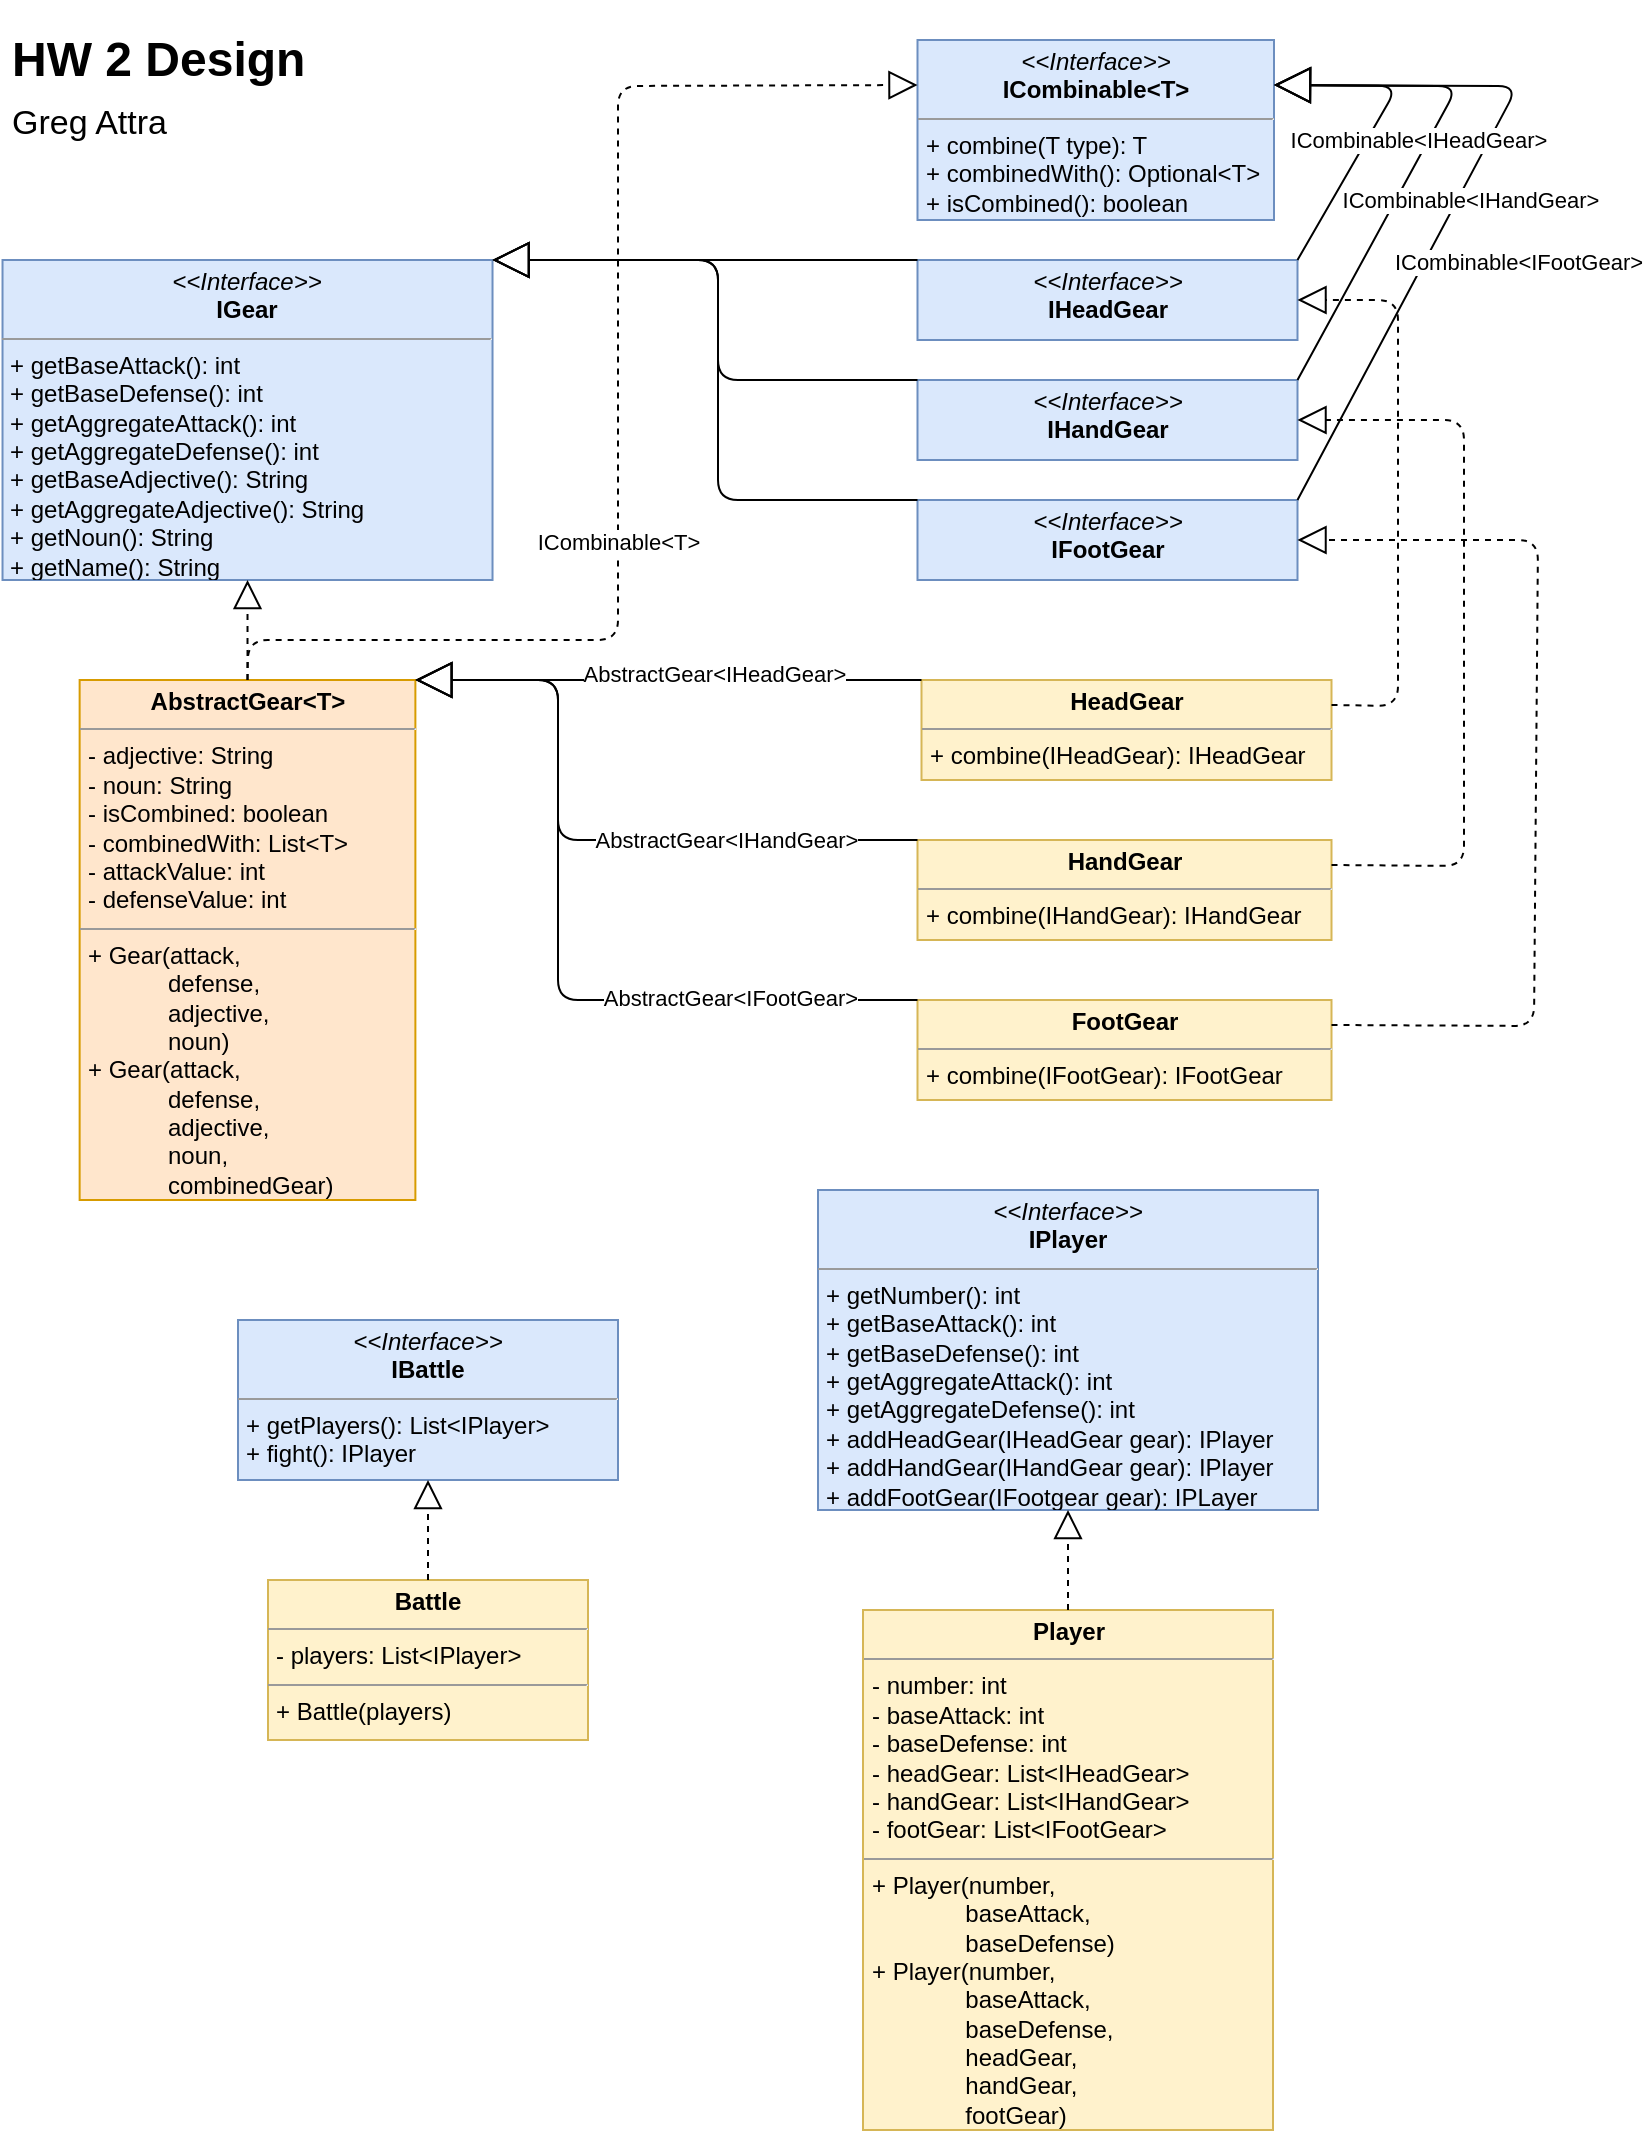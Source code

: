 <mxfile version="13.7.3" type="device"><diagram id="AR39bBr5QCJFZhN74Egm" name="Page-1"><mxGraphModel dx="1551" dy="1151" grid="1" gridSize="10" guides="1" tooltips="1" connect="1" arrows="1" fold="1" page="1" pageScale="1" pageWidth="850" pageHeight="1100" math="0" shadow="0"><root><mxCell id="0"/><mxCell id="1" parent="0"/><mxCell id="xvpzMQ3VVigsJ4-sFMGV-1" value="&lt;p style=&quot;margin: 0px ; margin-top: 4px ; text-align: center&quot;&gt;&lt;i&gt;&amp;lt;&amp;lt;Interface&amp;gt;&amp;gt;&lt;/i&gt;&lt;br&gt;&lt;b&gt;IGear&lt;/b&gt;&lt;/p&gt;&lt;hr size=&quot;1&quot;&gt;&lt;p style=&quot;margin: 0px ; margin-left: 4px&quot;&gt;&lt;/p&gt;&lt;p style=&quot;margin: 0px ; margin-left: 4px&quot;&gt;+ getBaseAttack(): int&lt;br&gt;+ getBaseDefense(): int&lt;/p&gt;&lt;p style=&quot;margin: 0px ; margin-left: 4px&quot;&gt;+ getAggregateAttack(): int&lt;/p&gt;&lt;p style=&quot;margin: 0px ; margin-left: 4px&quot;&gt;+ getAggregateDefense(): int&lt;/p&gt;&lt;p style=&quot;margin: 0px ; margin-left: 4px&quot;&gt;+ getBaseAdjective(): String&lt;/p&gt;&lt;p style=&quot;margin: 0px ; margin-left: 4px&quot;&gt;+ getAggregateAdjective(): String&lt;/p&gt;&lt;p style=&quot;margin: 0px ; margin-left: 4px&quot;&gt;+ getNoun(): String&lt;/p&gt;&lt;p style=&quot;margin: 0px ; margin-left: 4px&quot;&gt;+ getName(): String&lt;/p&gt;" style="verticalAlign=top;align=left;overflow=fill;fontSize=12;fontFamily=Helvetica;html=1;fillColor=#dae8fc;strokeColor=#6c8ebf;" parent="1" vertex="1"><mxGeometry x="22.26" y="133" width="245" height="160" as="geometry"/></mxCell><mxCell id="xvpzMQ3VVigsJ4-sFMGV-3" value="&lt;p style=&quot;margin: 0px ; margin-top: 4px ; text-align: center&quot;&gt;&lt;b&gt;AbstractGear&amp;lt;T&amp;gt;&lt;/b&gt;&lt;/p&gt;&lt;hr size=&quot;1&quot;&gt;&lt;p style=&quot;margin: 0px 0px 0px 4px&quot;&gt;&lt;span&gt;- adjective: String&lt;/span&gt;&lt;br&gt;&lt;/p&gt;&lt;p style=&quot;margin: 0px 0px 0px 4px&quot;&gt;- noun: String&lt;/p&gt;&lt;p style=&quot;margin: 0px 0px 0px 4px&quot;&gt;- isCombined: boolean&lt;/p&gt;&lt;p style=&quot;margin: 0px 0px 0px 4px&quot;&gt;- combinedWith: List&amp;lt;T&amp;gt;&lt;/p&gt;&lt;p style=&quot;margin: 0px 0px 0px 4px&quot;&gt;- attackValue: int&lt;/p&gt;&lt;p style=&quot;margin: 0px 0px 0px 4px&quot;&gt;- defenseValue: int&lt;/p&gt;&lt;hr size=&quot;1&quot;&gt;&lt;p style=&quot;margin: 0px ; margin-left: 4px&quot;&gt;+ Gear(&lt;span&gt;attack,&lt;/span&gt;&lt;/p&gt;&lt;p style=&quot;margin: 0px ; margin-left: 4px&quot;&gt;&amp;nbsp; &amp;nbsp; &amp;nbsp; &amp;nbsp; &amp;nbsp; &amp;nbsp; defense,&lt;/p&gt;&lt;p style=&quot;margin: 0px ; margin-left: 4px&quot;&gt;&amp;nbsp; &amp;nbsp; &amp;nbsp; &amp;nbsp; &amp;nbsp; &amp;nbsp; adjective,&lt;/p&gt;&lt;p style=&quot;margin: 0px ; margin-left: 4px&quot;&gt;&amp;nbsp; &amp;nbsp; &amp;nbsp; &amp;nbsp; &amp;nbsp; &amp;nbsp; noun)&lt;br&gt;&lt;/p&gt;&lt;p style=&quot;margin: 0px 0px 0px 4px&quot;&gt;+ Gear(&lt;span&gt;attack,&lt;/span&gt;&lt;/p&gt;&lt;p style=&quot;margin: 0px 0px 0px 4px&quot;&gt;&amp;nbsp; &amp;nbsp; &amp;nbsp; &amp;nbsp; &amp;nbsp; &amp;nbsp; defense,&lt;/p&gt;&lt;p style=&quot;margin: 0px 0px 0px 4px&quot;&gt;&amp;nbsp; &amp;nbsp; &amp;nbsp; &amp;nbsp; &amp;nbsp; &amp;nbsp; adjective,&lt;/p&gt;&lt;p style=&quot;margin: 0px 0px 0px 4px&quot;&gt;&amp;nbsp; &amp;nbsp; &amp;nbsp; &amp;nbsp; &amp;nbsp; &amp;nbsp; noun,&lt;/p&gt;&lt;p style=&quot;margin: 0px ; margin-left: 4px&quot;&gt;&amp;nbsp; &amp;nbsp; &amp;nbsp; &amp;nbsp; &amp;nbsp; &amp;nbsp; combinedGear)&lt;/p&gt;" style="verticalAlign=top;align=left;overflow=fill;fontSize=12;fontFamily=Helvetica;html=1;fillColor=#ffe6cc;strokeColor=#d79b00;" parent="1" vertex="1"><mxGeometry x="60.82" y="343" width="167.87" height="260" as="geometry"/></mxCell><mxCell id="xvpzMQ3VVigsJ4-sFMGV-4" value="" style="endArrow=block;dashed=1;endFill=0;endSize=12;html=1;entryX=0.5;entryY=1;entryDx=0;entryDy=0;exitX=0.5;exitY=0;exitDx=0;exitDy=0;" parent="1" source="xvpzMQ3VVigsJ4-sFMGV-3" target="xvpzMQ3VVigsJ4-sFMGV-1" edge="1"><mxGeometry width="160" relative="1" as="geometry"><mxPoint x="109.75" y="293" as="sourcePoint"/><mxPoint x="269.75" y="293" as="targetPoint"/></mxGeometry></mxCell><mxCell id="xvpzMQ3VVigsJ4-sFMGV-5" value="&lt;p style=&quot;margin: 0px ; margin-top: 4px ; text-align: center&quot;&gt;&lt;i&gt;&amp;lt;&amp;lt;Interface&amp;gt;&amp;gt;&lt;/i&gt;&lt;br&gt;&lt;b&gt;IPlayer&lt;/b&gt;&lt;/p&gt;&lt;hr size=&quot;1&quot;&gt;&lt;p style=&quot;margin: 0px ; margin-left: 4px&quot;&gt;+ getNumber(): int&lt;/p&gt;&lt;p style=&quot;margin: 0px ; margin-left: 4px&quot;&gt;+ getBaseAttack(): int&lt;/p&gt;&lt;p style=&quot;margin: 0px ; margin-left: 4px&quot;&gt;+ getBaseDefense(): int&lt;/p&gt;&lt;p style=&quot;margin: 0px ; margin-left: 4px&quot;&gt;+ getAggregateAttack(): int&lt;br&gt;&lt;/p&gt;&lt;p style=&quot;margin: 0px ; margin-left: 4px&quot;&gt;+ getAggregateDefense(): int&lt;/p&gt;&lt;p style=&quot;margin: 0px ; margin-left: 4px&quot;&gt;+ addHeadGear(IHeadGear gear): IPlayer&lt;/p&gt;&lt;p style=&quot;margin: 0px ; margin-left: 4px&quot;&gt;+ addHandGear(IHandGear gear): IPlayer&lt;/p&gt;&lt;p style=&quot;margin: 0px ; margin-left: 4px&quot;&gt;+ addFootGear(IFootgear gear): IPLayer&lt;/p&gt;" style="verticalAlign=top;align=left;overflow=fill;fontSize=12;fontFamily=Helvetica;html=1;fillColor=#dae8fc;strokeColor=#6c8ebf;" parent="1" vertex="1"><mxGeometry x="430" y="598" width="250" height="160" as="geometry"/></mxCell><mxCell id="xvpzMQ3VVigsJ4-sFMGV-6" value="&lt;p style=&quot;margin: 0px ; margin-top: 4px ; text-align: center&quot;&gt;&lt;b&gt;Player&lt;/b&gt;&lt;/p&gt;&lt;hr size=&quot;1&quot;&gt;&lt;p style=&quot;margin: 0px ; margin-left: 4px&quot;&gt;- number: int&lt;/p&gt;&lt;p style=&quot;margin: 0px ; margin-left: 4px&quot;&gt;- baseAttack: int&lt;/p&gt;&lt;p style=&quot;margin: 0px ; margin-left: 4px&quot;&gt;- baseDefense: int&lt;/p&gt;&lt;p style=&quot;margin: 0px ; margin-left: 4px&quot;&gt;- headGear: List&amp;lt;IHeadGear&amp;gt;&lt;br&gt;- handGear: List&amp;lt;IHandGear&amp;gt;&lt;/p&gt;&lt;p style=&quot;margin: 0px ; margin-left: 4px&quot;&gt;- footGear: List&amp;lt;IFootGear&amp;gt;&lt;/p&gt;&lt;hr size=&quot;1&quot;&gt;&lt;p style=&quot;margin: 0px ; margin-left: 4px&quot;&gt;+ Player(number,&lt;/p&gt;&lt;p style=&quot;margin: 0px ; margin-left: 4px&quot;&gt;&amp;nbsp; &amp;nbsp; &amp;nbsp; &amp;nbsp; &amp;nbsp; &amp;nbsp; &amp;nbsp; baseAttack,&lt;/p&gt;&lt;p style=&quot;margin: 0px ; margin-left: 4px&quot;&gt;&amp;nbsp; &amp;nbsp; &amp;nbsp; &amp;nbsp; &amp;nbsp; &amp;nbsp; &amp;nbsp; baseDefense)&lt;/p&gt;&lt;p style=&quot;margin: 0px ; margin-left: 4px&quot;&gt;+ Player(number,&lt;/p&gt;&lt;p style=&quot;margin: 0px ; margin-left: 4px&quot;&gt;&amp;nbsp; &amp;nbsp; &amp;nbsp; &amp;nbsp; &amp;nbsp; &amp;nbsp; &amp;nbsp; baseAttack,&lt;/p&gt;&lt;p style=&quot;margin: 0px ; margin-left: 4px&quot;&gt;&amp;nbsp; &amp;nbsp; &amp;nbsp; &amp;nbsp; &amp;nbsp; &amp;nbsp; &amp;nbsp; baseDefense,&lt;/p&gt;&lt;p style=&quot;margin: 0px ; margin-left: 4px&quot;&gt;&amp;nbsp; &amp;nbsp; &amp;nbsp; &amp;nbsp; &amp;nbsp; &amp;nbsp; &amp;nbsp; headGear,&lt;/p&gt;&lt;p style=&quot;margin: 0px ; margin-left: 4px&quot;&gt;&amp;nbsp; &amp;nbsp; &amp;nbsp; &amp;nbsp; &amp;nbsp; &amp;nbsp; &amp;nbsp; handGear,&lt;/p&gt;&lt;p style=&quot;margin: 0px ; margin-left: 4px&quot;&gt;&amp;nbsp; &amp;nbsp; &amp;nbsp; &amp;nbsp; &amp;nbsp; &amp;nbsp; &amp;nbsp; footGear)&lt;/p&gt;" style="verticalAlign=top;align=left;overflow=fill;fontSize=12;fontFamily=Helvetica;html=1;fillColor=#fff2cc;strokeColor=#d6b656;" parent="1" vertex="1"><mxGeometry x="452.5" y="808" width="205" height="260" as="geometry"/></mxCell><mxCell id="xvpzMQ3VVigsJ4-sFMGV-8" value="" style="endArrow=block;dashed=1;endFill=0;endSize=12;html=1;exitX=0.5;exitY=0;exitDx=0;exitDy=0;entryX=0.5;entryY=1;entryDx=0;entryDy=0;" parent="1" source="xvpzMQ3VVigsJ4-sFMGV-6" target="xvpzMQ3VVigsJ4-sFMGV-5" edge="1"><mxGeometry width="160" relative="1" as="geometry"><mxPoint x="926.75" y="213" as="sourcePoint"/><mxPoint x="1086.75" y="213" as="targetPoint"/></mxGeometry></mxCell><mxCell id="xvpzMQ3VVigsJ4-sFMGV-9" value="&lt;p style=&quot;margin: 0px ; margin-top: 4px ; text-align: center&quot;&gt;&lt;i&gt;&amp;lt;&amp;lt;Interface&amp;gt;&amp;gt;&lt;/i&gt;&lt;br&gt;&lt;b&gt;IBattle&lt;/b&gt;&lt;/p&gt;&lt;hr size=&quot;1&quot;&gt;&lt;p style=&quot;margin: 0px ; margin-left: 4px&quot;&gt;+ getPlayers(): List&amp;lt;IPlayer&amp;gt;&lt;/p&gt;&lt;p style=&quot;margin: 0px ; margin-left: 4px&quot;&gt;+ fight(): IPlayer&lt;/p&gt;" style="verticalAlign=top;align=left;overflow=fill;fontSize=12;fontFamily=Helvetica;html=1;fillColor=#dae8fc;strokeColor=#6c8ebf;" parent="1" vertex="1"><mxGeometry x="140" y="663" width="190" height="80" as="geometry"/></mxCell><mxCell id="xvpzMQ3VVigsJ4-sFMGV-10" value="&lt;p style=&quot;margin: 0px ; margin-top: 4px ; text-align: center&quot;&gt;&lt;b&gt;Battle&lt;/b&gt;&lt;/p&gt;&lt;hr size=&quot;1&quot;&gt;&lt;p style=&quot;margin: 0px ; margin-left: 4px&quot;&gt;- players: List&amp;lt;IPlayer&amp;gt;&lt;/p&gt;&lt;hr size=&quot;1&quot;&gt;&lt;p style=&quot;margin: 0px ; margin-left: 4px&quot;&gt;+ Battle(players)&lt;/p&gt;" style="verticalAlign=top;align=left;overflow=fill;fontSize=12;fontFamily=Helvetica;html=1;fillColor=#fff2cc;strokeColor=#d6b656;" parent="1" vertex="1"><mxGeometry x="155" y="793" width="160" height="80" as="geometry"/></mxCell><mxCell id="xvpzMQ3VVigsJ4-sFMGV-11" value="" style="endArrow=block;dashed=1;endFill=0;endSize=12;html=1;entryX=0.5;entryY=1;entryDx=0;entryDy=0;exitX=0.5;exitY=0;exitDx=0;exitDy=0;" parent="1" source="xvpzMQ3VVigsJ4-sFMGV-10" target="xvpzMQ3VVigsJ4-sFMGV-9" edge="1"><mxGeometry width="160" relative="1" as="geometry"><mxPoint x="-80" y="733" as="sourcePoint"/><mxPoint x="80" y="733" as="targetPoint"/></mxGeometry></mxCell><mxCell id="xvpzMQ3VVigsJ4-sFMGV-13" value="&lt;h1&gt;HW 2 Design&lt;br&gt;&lt;span style=&quot;font-weight: normal&quot;&gt;&lt;font style=&quot;font-size: 17px&quot;&gt;Greg Attra&lt;/font&gt;&lt;/span&gt;&lt;/h1&gt;" style="text;html=1;strokeColor=none;fillColor=none;spacing=5;spacingTop=-20;whiteSpace=wrap;overflow=hidden;rounded=0;" parent="1" vertex="1"><mxGeometry x="22.25" y="13" width="190" height="120" as="geometry"/></mxCell><mxCell id="cUT58bwyldvR8i2TMAge-1" value="&lt;p style=&quot;margin: 0px ; margin-top: 4px ; text-align: center&quot;&gt;&lt;i&gt;&amp;lt;&amp;lt;Interface&amp;gt;&amp;gt;&lt;/i&gt;&lt;br&gt;&lt;b&gt;IHeadGear&lt;/b&gt;&lt;/p&gt;&lt;p style=&quot;margin: 0px ; margin-left: 4px&quot;&gt;&lt;br&gt;&lt;/p&gt;" style="verticalAlign=top;align=left;overflow=fill;fontSize=12;fontFamily=Helvetica;html=1;fillColor=#dae8fc;strokeColor=#6c8ebf;" parent="1" vertex="1"><mxGeometry x="479.75" y="133" width="190" height="40" as="geometry"/></mxCell><mxCell id="cUT58bwyldvR8i2TMAge-2" value="" style="endArrow=block;endSize=16;endFill=0;html=1;entryX=1;entryY=0;entryDx=0;entryDy=0;exitX=0;exitY=0;exitDx=0;exitDy=0;" parent="1" source="cUT58bwyldvR8i2TMAge-1" target="xvpzMQ3VVigsJ4-sFMGV-1" edge="1"><mxGeometry width="160" relative="1" as="geometry"><mxPoint x="440" y="113" as="sourcePoint"/><mxPoint x="509.75" y="103" as="targetPoint"/><Array as="points"/></mxGeometry></mxCell><mxCell id="cUT58bwyldvR8i2TMAge-7" value="&lt;p style=&quot;margin: 0px ; margin-top: 4px ; text-align: center&quot;&gt;&lt;i&gt;&amp;lt;&amp;lt;Interface&amp;gt;&amp;gt;&lt;/i&gt;&lt;br&gt;&lt;b&gt;IHandGear&lt;/b&gt;&lt;/p&gt;&lt;p style=&quot;margin: 0px ; margin-left: 4px&quot;&gt;&lt;br&gt;&lt;/p&gt;" style="verticalAlign=top;align=left;overflow=fill;fontSize=12;fontFamily=Helvetica;html=1;fillColor=#dae8fc;strokeColor=#6c8ebf;" parent="1" vertex="1"><mxGeometry x="479.75" y="193" width="190" height="40" as="geometry"/></mxCell><mxCell id="cUT58bwyldvR8i2TMAge-8" value="" style="endArrow=block;endSize=16;endFill=0;html=1;entryX=1;entryY=0;entryDx=0;entryDy=0;exitX=0;exitY=0;exitDx=0;exitDy=0;" parent="1" source="cUT58bwyldvR8i2TMAge-7" target="xvpzMQ3VVigsJ4-sFMGV-1" edge="1"><mxGeometry x="0.035" y="10" width="160" relative="1" as="geometry"><mxPoint x="400" y="163" as="sourcePoint"/><mxPoint x="507.25" y="173" as="targetPoint"/><Array as="points"><mxPoint x="380" y="193"/><mxPoint x="380" y="133"/></Array><mxPoint x="10" y="10" as="offset"/></mxGeometry></mxCell><mxCell id="cUT58bwyldvR8i2TMAge-9" value="&lt;p style=&quot;margin: 0px ; margin-top: 4px ; text-align: center&quot;&gt;&lt;i&gt;&amp;lt;&amp;lt;Interface&amp;gt;&amp;gt;&lt;/i&gt;&lt;br&gt;&lt;b&gt;IFootGear&lt;/b&gt;&lt;/p&gt;&lt;p style=&quot;margin: 0px ; margin-left: 4px&quot;&gt;&lt;br&gt;&lt;/p&gt;" style="verticalAlign=top;align=left;overflow=fill;fontSize=12;fontFamily=Helvetica;html=1;fillColor=#dae8fc;strokeColor=#6c8ebf;" parent="1" vertex="1"><mxGeometry x="479.75" y="253" width="190" height="40" as="geometry"/></mxCell><mxCell id="cUT58bwyldvR8i2TMAge-10" value="" style="endArrow=block;endSize=16;endFill=0;html=1;entryX=1;entryY=0;entryDx=0;entryDy=0;exitX=0;exitY=0;exitDx=0;exitDy=0;" parent="1" source="cUT58bwyldvR8i2TMAge-9" target="xvpzMQ3VVigsJ4-sFMGV-1" edge="1"><mxGeometry x="-0.06" y="50" width="160" relative="1" as="geometry"><mxPoint x="450" y="193" as="sourcePoint"/><mxPoint x="507.25" y="243" as="targetPoint"/><Array as="points"><mxPoint x="380" y="253"/><mxPoint x="380" y="133"/></Array><mxPoint x="50" y="50" as="offset"/></mxGeometry></mxCell><mxCell id="cUT58bwyldvR8i2TMAge-12" value="&lt;p style=&quot;margin: 0px ; margin-top: 4px ; text-align: center&quot;&gt;&lt;b&gt;HeadGear&lt;/b&gt;&lt;/p&gt;&lt;hr size=&quot;1&quot;&gt;&lt;p style=&quot;margin: 0px ; margin-left: 4px&quot;&gt;&lt;/p&gt;&lt;p style=&quot;margin: 0px ; margin-left: 4px&quot;&gt;+ combine(IHeadGear): IHeadGear&lt;/p&gt;" style="verticalAlign=top;align=left;overflow=fill;fontSize=12;fontFamily=Helvetica;html=1;fillColor=#fff2cc;strokeColor=#d6b656;" parent="1" vertex="1"><mxGeometry x="481.75" y="343" width="205" height="50" as="geometry"/></mxCell><mxCell id="cUT58bwyldvR8i2TMAge-13" value="&lt;p style=&quot;margin: 0px ; margin-top: 4px ; text-align: center&quot;&gt;&lt;b&gt;HandGear&lt;/b&gt;&lt;/p&gt;&lt;hr size=&quot;1&quot;&gt;&lt;p style=&quot;margin: 0px ; margin-left: 4px&quot;&gt;&lt;/p&gt;&lt;p style=&quot;margin: 0px ; margin-left: 4px&quot;&gt;+ combine(IHandGear): IHandGear&lt;/p&gt;" style="verticalAlign=top;align=left;overflow=fill;fontSize=12;fontFamily=Helvetica;html=1;fillColor=#fff2cc;strokeColor=#d6b656;" parent="1" vertex="1"><mxGeometry x="479.75" y="423" width="207" height="50" as="geometry"/></mxCell><mxCell id="cUT58bwyldvR8i2TMAge-14" value="&lt;p style=&quot;margin: 0px ; margin-top: 4px ; text-align: center&quot;&gt;&lt;b&gt;FootGear&lt;/b&gt;&lt;/p&gt;&lt;hr size=&quot;1&quot;&gt;&lt;p style=&quot;margin: 0px ; margin-left: 4px&quot;&gt;&lt;/p&gt;&lt;p style=&quot;margin: 0px ; margin-left: 4px&quot;&gt;+ combine(IFootGear): IFootGear&lt;/p&gt;" style="verticalAlign=top;align=left;overflow=fill;fontSize=12;fontFamily=Helvetica;html=1;fillColor=#fff2cc;strokeColor=#d6b656;" parent="1" vertex="1"><mxGeometry x="479.75" y="503" width="207" height="50" as="geometry"/></mxCell><mxCell id="cUT58bwyldvR8i2TMAge-21" value="" style="endArrow=block;dashed=1;endFill=0;endSize=12;html=1;exitX=1;exitY=0.25;exitDx=0;exitDy=0;entryX=1;entryY=0.5;entryDx=0;entryDy=0;" parent="1" source="cUT58bwyldvR8i2TMAge-12" target="cUT58bwyldvR8i2TMAge-1" edge="1"><mxGeometry width="160" relative="1" as="geometry"><mxPoint x="629.75" y="383" as="sourcePoint"/><mxPoint x="789.75" y="383" as="targetPoint"/><Array as="points"><mxPoint x="720" y="356"/><mxPoint x="720" y="153"/></Array></mxGeometry></mxCell><mxCell id="cUT58bwyldvR8i2TMAge-22" value="" style="endArrow=block;dashed=1;endFill=0;endSize=12;html=1;exitX=1;exitY=0.25;exitDx=0;exitDy=0;entryX=1;entryY=0.5;entryDx=0;entryDy=0;" parent="1" source="cUT58bwyldvR8i2TMAge-13" target="cUT58bwyldvR8i2TMAge-7" edge="1"><mxGeometry width="160" relative="1" as="geometry"><mxPoint x="629.75" y="445.5" as="sourcePoint"/><mxPoint x="702.75" y="183.0" as="targetPoint"/><Array as="points"><mxPoint x="753" y="436"/><mxPoint x="753" y="213"/></Array></mxGeometry></mxCell><mxCell id="cUT58bwyldvR8i2TMAge-23" value="" style="endArrow=block;dashed=1;endFill=0;endSize=12;html=1;exitX=1;exitY=0.25;exitDx=0;exitDy=0;entryX=1;entryY=0.5;entryDx=0;entryDy=0;" parent="1" source="cUT58bwyldvR8i2TMAge-14" target="cUT58bwyldvR8i2TMAge-9" edge="1"><mxGeometry width="160" relative="1" as="geometry"><mxPoint x="664.75" y="534.5" as="sourcePoint"/><mxPoint x="737.75" y="272.0" as="targetPoint"/><Array as="points"><mxPoint x="788" y="516"/><mxPoint x="790" y="273"/></Array></mxGeometry></mxCell><mxCell id="cUT58bwyldvR8i2TMAge-25" value="" style="endArrow=block;endSize=16;endFill=0;html=1;exitX=0;exitY=0;exitDx=0;exitDy=0;entryX=1;entryY=0;entryDx=0;entryDy=0;" parent="1" source="cUT58bwyldvR8i2TMAge-12" target="xvpzMQ3VVigsJ4-sFMGV-3" edge="1"><mxGeometry width="160" relative="1" as="geometry"><mxPoint x="460" y="343" as="sourcePoint"/><mxPoint x="310" y="393" as="targetPoint"/></mxGeometry></mxCell><mxCell id="Osaf_VRbgrCOwqVgqzSE-7" value="AbstractGear&amp;lt;IHeadGear&amp;gt;" style="edgeLabel;html=1;align=center;verticalAlign=middle;resizable=0;points=[];" parent="cUT58bwyldvR8i2TMAge-25" vertex="1" connectable="0"><mxGeometry x="-0.174" y="-3" relative="1" as="geometry"><mxPoint as="offset"/></mxGeometry></mxCell><mxCell id="cUT58bwyldvR8i2TMAge-26" value="" style="endArrow=block;endSize=16;endFill=0;html=1;exitX=0;exitY=0;exitDx=0;exitDy=0;entryX=1;entryY=0;entryDx=0;entryDy=0;" parent="1" source="cUT58bwyldvR8i2TMAge-13" target="xvpzMQ3VVigsJ4-sFMGV-3" edge="1"><mxGeometry x="0.18" y="3" width="160" relative="1" as="geometry"><mxPoint x="450" y="393" as="sourcePoint"/><mxPoint x="260" y="373" as="targetPoint"/><Array as="points"><mxPoint x="300" y="423"/><mxPoint x="300" y="343"/></Array><mxPoint x="1" as="offset"/></mxGeometry></mxCell><mxCell id="Osaf_VRbgrCOwqVgqzSE-8" value="AbstractGear&amp;lt;IHandGear&amp;gt;" style="edgeLabel;html=1;align=center;verticalAlign=middle;resizable=0;points=[];" parent="cUT58bwyldvR8i2TMAge-26" vertex="1" connectable="0"><mxGeometry x="-0.324" y="-3" relative="1" as="geometry"><mxPoint x="16.08" y="3" as="offset"/></mxGeometry></mxCell><mxCell id="cUT58bwyldvR8i2TMAge-27" value="" style="endArrow=block;endSize=16;endFill=0;html=1;entryX=1;entryY=0;entryDx=0;entryDy=0;exitX=0;exitY=0;exitDx=0;exitDy=0;" parent="1" source="cUT58bwyldvR8i2TMAge-14" target="xvpzMQ3VVigsJ4-sFMGV-3" edge="1"><mxGeometry x="0.391" width="160" relative="1" as="geometry"><mxPoint x="450" y="473" as="sourcePoint"/><mxPoint x="436.76" y="474.94" as="targetPoint"/><Array as="points"><mxPoint x="300" y="503"/><mxPoint x="300" y="343"/></Array><mxPoint x="1" as="offset"/></mxGeometry></mxCell><mxCell id="Osaf_VRbgrCOwqVgqzSE-9" value="AbstractGear&amp;lt;IFootGear&amp;gt;" style="edgeLabel;html=1;align=center;verticalAlign=middle;resizable=0;points=[];" parent="cUT58bwyldvR8i2TMAge-27" vertex="1" connectable="0"><mxGeometry x="-0.496" y="-1" relative="1" as="geometry"><mxPoint x="9.42" as="offset"/></mxGeometry></mxCell><mxCell id="Osaf_VRbgrCOwqVgqzSE-1" value="&lt;p style=&quot;margin: 0px ; margin-top: 4px ; text-align: center&quot;&gt;&lt;i&gt;&amp;lt;&amp;lt;Interface&amp;gt;&amp;gt;&lt;/i&gt;&lt;br&gt;&lt;b&gt;ICombinable&amp;lt;T&amp;gt;&lt;/b&gt;&lt;/p&gt;&lt;hr size=&quot;1&quot;&gt;&lt;p style=&quot;margin: 0px ; margin-left: 4px&quot;&gt;&lt;/p&gt;&lt;p style=&quot;margin: 0px ; margin-left: 4px&quot;&gt;+ combine(T type): T&lt;/p&gt;&lt;p style=&quot;margin: 0px ; margin-left: 4px&quot;&gt;+ combinedWith(): Optional&amp;lt;T&amp;gt;&lt;br&gt;&lt;/p&gt;&lt;p style=&quot;margin: 0px ; margin-left: 4px&quot;&gt;+ isCombined(): boolean&lt;/p&gt;" style="verticalAlign=top;align=left;overflow=fill;fontSize=12;fontFamily=Helvetica;html=1;fillColor=#dae8fc;strokeColor=#6c8ebf;" parent="1" vertex="1"><mxGeometry x="479.75" y="23" width="178.25" height="90" as="geometry"/></mxCell><mxCell id="Osaf_VRbgrCOwqVgqzSE-2" value="" style="endArrow=block;dashed=1;endFill=0;endSize=12;html=1;exitX=0.5;exitY=0;exitDx=0;exitDy=0;entryX=0;entryY=0.25;entryDx=0;entryDy=0;" parent="1" source="xvpzMQ3VVigsJ4-sFMGV-3" target="Osaf_VRbgrCOwqVgqzSE-1" edge="1"><mxGeometry width="160" relative="1" as="geometry"><mxPoint x="200" y="313" as="sourcePoint"/><mxPoint x="360" y="313" as="targetPoint"/><Array as="points"><mxPoint x="145" y="323"/><mxPoint x="330" y="323"/><mxPoint x="330" y="46"/></Array></mxGeometry></mxCell><mxCell id="Osaf_VRbgrCOwqVgqzSE-12" value="ICombinable&amp;lt;T&amp;gt;" style="edgeLabel;html=1;align=center;verticalAlign=middle;resizable=0;points=[];" parent="Osaf_VRbgrCOwqVgqzSE-2" vertex="1" connectable="0"><mxGeometry x="0.332" y="-1" relative="1" as="geometry"><mxPoint x="-1" y="165.83" as="offset"/></mxGeometry></mxCell><mxCell id="Osaf_VRbgrCOwqVgqzSE-6" value="" style="endArrow=block;endSize=16;endFill=0;html=1;exitX=1;exitY=0;exitDx=0;exitDy=0;entryX=1;entryY=0.25;entryDx=0;entryDy=0;" parent="1" source="cUT58bwyldvR8i2TMAge-1" target="Osaf_VRbgrCOwqVgqzSE-1" edge="1"><mxGeometry width="160" relative="1" as="geometry"><mxPoint x="740" y="73" as="sourcePoint"/><mxPoint x="900" y="73" as="targetPoint"/><Array as="points"><mxPoint x="720" y="46"/></Array></mxGeometry></mxCell><mxCell id="Osaf_VRbgrCOwqVgqzSE-10" value="" style="endArrow=block;endSize=16;endFill=0;html=1;exitX=1;exitY=0;exitDx=0;exitDy=0;entryX=1;entryY=0.25;entryDx=0;entryDy=0;" parent="1" source="cUT58bwyldvR8i2TMAge-7" target="Osaf_VRbgrCOwqVgqzSE-1" edge="1"><mxGeometry width="160" relative="1" as="geometry"><mxPoint x="679.75" y="143" as="sourcePoint"/><mxPoint x="710" y="33" as="targetPoint"/><Array as="points"><mxPoint x="750" y="46"/></Array></mxGeometry></mxCell><mxCell id="Osaf_VRbgrCOwqVgqzSE-11" value="" style="endArrow=block;endSize=16;endFill=0;html=1;exitX=1;exitY=0;exitDx=0;exitDy=0;entryX=1;entryY=0.25;entryDx=0;entryDy=0;" parent="1" source="cUT58bwyldvR8i2TMAge-9" target="Osaf_VRbgrCOwqVgqzSE-1" edge="1"><mxGeometry width="160" relative="1" as="geometry"><mxPoint x="679.75" y="203" as="sourcePoint"/><mxPoint x="660" y="43" as="targetPoint"/><Array as="points"><mxPoint x="780" y="46"/></Array></mxGeometry></mxCell><mxCell id="Osaf_VRbgrCOwqVgqzSE-13" value="ICombinable&amp;lt;IFootGear&amp;gt;" style="edgeLabel;html=1;align=center;verticalAlign=middle;resizable=0;points=[];" parent="Osaf_VRbgrCOwqVgqzSE-11" vertex="1" connectable="0"><mxGeometry x="-0.142" relative="1" as="geometry"><mxPoint x="38.17" y="15.33" as="offset"/></mxGeometry></mxCell><mxCell id="Osaf_VRbgrCOwqVgqzSE-14" value="ICombinable&amp;lt;IHandGear&amp;gt;" style="edgeLabel;html=1;align=center;verticalAlign=middle;resizable=0;points=[];" parent="1" vertex="1" connectable="0"><mxGeometry x="756.001" y="102.995" as="geometry"/></mxCell><mxCell id="Osaf_VRbgrCOwqVgqzSE-15" value="ICombinable&amp;lt;IHeadGear&amp;gt;" style="edgeLabel;html=1;align=center;verticalAlign=middle;resizable=0;points=[];" parent="1" vertex="1" connectable="0"><mxGeometry x="730.001" y="72.995" as="geometry"/></mxCell></root></mxGraphModel></diagram></mxfile>